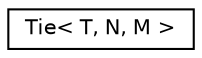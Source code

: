 digraph "Graphical Class Hierarchy"
{
  edge [fontname="Helvetica",fontsize="10",labelfontname="Helvetica",labelfontsize="10"];
  node [fontname="Helvetica",fontsize="10",shape=record];
  rankdir="LR";
  Node0 [label="Tie\< T, N, M \>",height=0.2,width=0.4,color="black", fillcolor="white", style="filled",URL="$structTie.html"];
}
